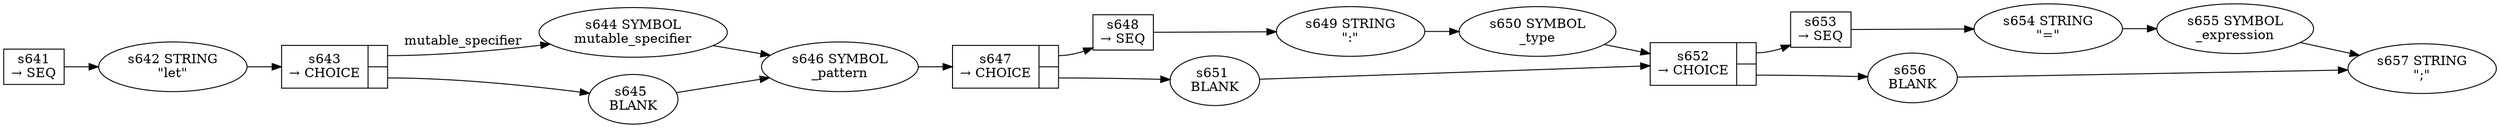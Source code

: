 
  digraph let_declaration {
  
    rankdir=LR;
  
    s641 [label="s641\n&rarr; SEQ", shape=record, fixedsize=false, peripheries=1];
  s642 [label="s642 STRING\n\"let\""];
  s641 -> s642 [];
  s643 [label="{s643\n&rarr; CHOICE|{<p0>|<p1>}}", shape=record, fixedsize=false, peripheries=1];
  s644 [label="s644 SYMBOL\nmutable_specifier" href="rust-grammar.json.mutable_specifier.dot.svg"];
  s643:p0 -> s644 [label="mutable_specifier"];
  s645 [label="s645 \nBLANK"];
  s643:p1 -> s645 [label=""];
  s642 -> s643 [];
  s646 [label="s646 SYMBOL\n_pattern" href="rust-grammar.json._pattern.dot.svg"];
  s644 -> s646 [];
  s645 -> s646 [];
  s647 [label="{s647\n&rarr; CHOICE|{<p0>|<p1>}}", shape=record, fixedsize=false, peripheries=1];
  s648 [label="s648\n&rarr; SEQ", shape=record, fixedsize=false, peripheries=1];
  s649 [label="s649 STRING\n\":\""];
  s648 -> s649 [];
  s650 [label="s650 SYMBOL\n_type" href="rust-grammar.json._type.dot.svg"];
  s649 -> s650 [];
  s647:p0 -> s648 [label=""];
  s651 [label="s651 \nBLANK"];
  s647:p1 -> s651 [label=""];
  s646 -> s647 [];
  s652 [label="{s652\n&rarr; CHOICE|{<p0>|<p1>}}", shape=record, fixedsize=false, peripheries=1];
  s653 [label="s653\n&rarr; SEQ", shape=record, fixedsize=false, peripheries=1];
  s654 [label="s654 STRING\n\"=\""];
  s653 -> s654 [];
  s655 [label="s655 SYMBOL\n_expression" href="rust-grammar.json._expression.dot.svg"];
  s654 -> s655 [];
  s652:p0 -> s653 [label=""];
  s656 [label="s656 \nBLANK"];
  s652:p1 -> s656 [label=""];
  s650 -> s652 [];
  s651 -> s652 [];
  s657 [label="s657 STRING\n\";\""];
  s655 -> s657 [];
  s656 -> s657 [];
  
  }
  